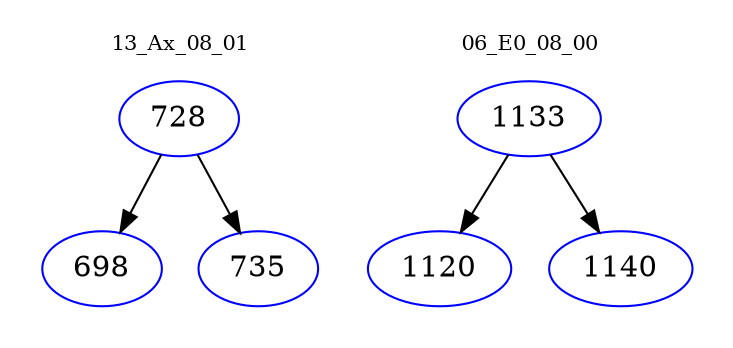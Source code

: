 digraph{
subgraph cluster_0 {
color = white
label = "13_Ax_08_01";
fontsize=10;
T0_728 [label="728", color="blue"]
T0_728 -> T0_698 [color="black"]
T0_698 [label="698", color="blue"]
T0_728 -> T0_735 [color="black"]
T0_735 [label="735", color="blue"]
}
subgraph cluster_1 {
color = white
label = "06_E0_08_00";
fontsize=10;
T1_1133 [label="1133", color="blue"]
T1_1133 -> T1_1120 [color="black"]
T1_1120 [label="1120", color="blue"]
T1_1133 -> T1_1140 [color="black"]
T1_1140 [label="1140", color="blue"]
}
}

